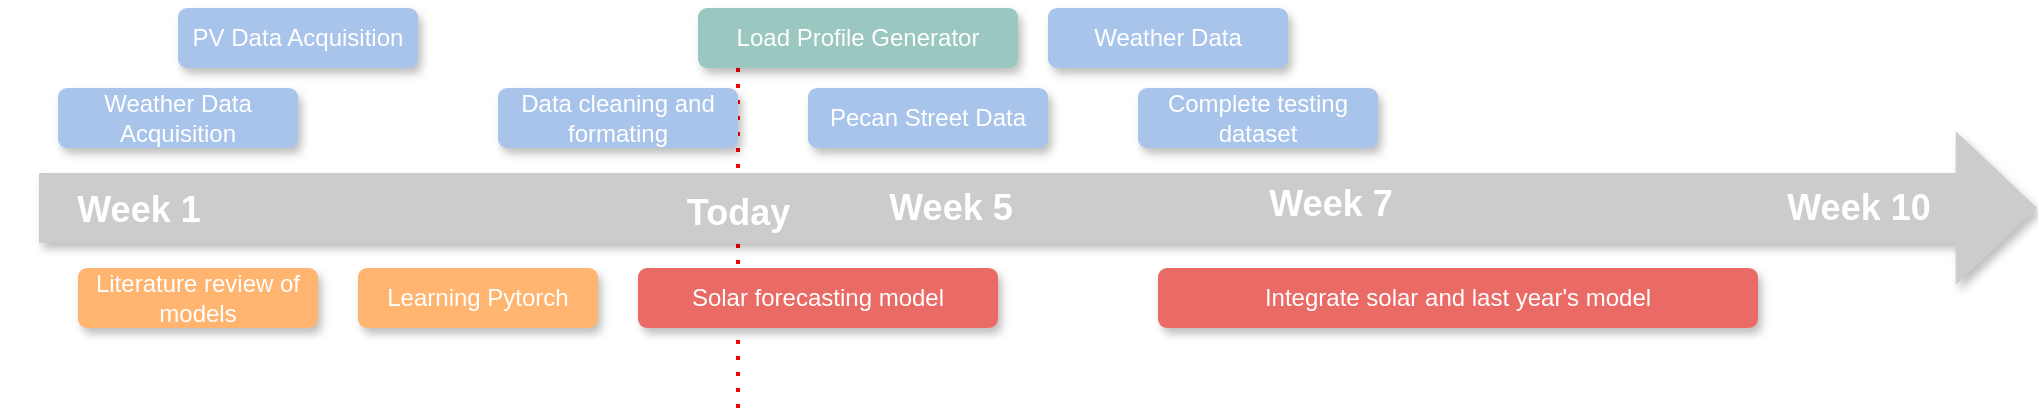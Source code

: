 <mxfile version="19.0.3" type="device"><diagram id="2zuRxpaRy5tDfPcg10_o" name="Page-1"><mxGraphModel dx="1006" dy="788" grid="1" gridSize="10" guides="1" tooltips="1" connect="1" arrows="1" fold="1" page="1" pageScale="1" pageWidth="850" pageHeight="1100" math="0" shadow="0"><root><mxCell id="0"/><mxCell id="1" parent="0"/><mxCell id="C7o7GM_A1cf5W3m4H_xl-22" value="" style="endArrow=none;dashed=1;html=1;dashPattern=1 3;strokeWidth=2;rounded=0;fontSize=18;strokeColor=#FF0000;" parent="1" edge="1"><mxGeometry width="50" height="50" relative="1" as="geometry"><mxPoint x="390" y="560" as="sourcePoint"/><mxPoint x="390" y="360" as="targetPoint"/></mxGeometry></mxCell><mxCell id="C7o7GM_A1cf5W3m4H_xl-1" value="" style="shape=flexArrow;endArrow=classic;html=1;rounded=0;endWidth=41;endSize=13.22;width=35;startArrow=none;fillColor=#CCCCCC;strokeColor=none;shadow=1;" parent="1" edge="1"><mxGeometry width="50" height="50" relative="1" as="geometry"><mxPoint x="40" y="460" as="sourcePoint"/><mxPoint x="1040" y="460" as="targetPoint"/></mxGeometry></mxCell><mxCell id="C7o7GM_A1cf5W3m4H_xl-21" value="&lt;b&gt;Week 5&lt;/b&gt;" style="edgeLabel;html=1;align=center;verticalAlign=middle;resizable=0;points=[];fontSize=18;labelBackgroundColor=none;fontColor=#FFFFFF;" parent="C7o7GM_A1cf5W3m4H_xl-1" vertex="1" connectable="0"><mxGeometry x="-0.088" y="6" relative="1" as="geometry"><mxPoint y="6" as="offset"/></mxGeometry></mxCell><mxCell id="C7o7GM_A1cf5W3m4H_xl-24" value="&lt;b&gt;Week 7&lt;/b&gt;" style="edgeLabel;html=1;align=center;verticalAlign=middle;resizable=0;points=[];fontSize=18;labelBackgroundColor=none;fontColor=#FFFFFF;" parent="C7o7GM_A1cf5W3m4H_xl-1" vertex="1" connectable="0"><mxGeometry x="0.291" y="2" relative="1" as="geometry"><mxPoint as="offset"/></mxGeometry></mxCell><mxCell id="C7o7GM_A1cf5W3m4H_xl-26" value="&lt;b&gt;Week 10&lt;/b&gt;" style="edgeLabel;html=1;align=center;verticalAlign=middle;resizable=0;points=[];fontSize=18;labelBackgroundColor=none;fontColor=#FFFFFF;" parent="C7o7GM_A1cf5W3m4H_xl-1" vertex="1" connectable="0"><mxGeometry x="0.629" y="4" relative="1" as="geometry"><mxPoint x="95" y="4" as="offset"/></mxGeometry></mxCell><mxCell id="C7o7GM_A1cf5W3m4H_xl-27" value="Today" style="edgeLabel;align=center;verticalAlign=middle;resizable=0;points=[];fontSize=18;labelBackgroundColor=none;fontColor=#FFFFFF;fontStyle=1" parent="C7o7GM_A1cf5W3m4H_xl-1" vertex="1" connectable="0"><mxGeometry x="-0.582" y="2" relative="1" as="geometry"><mxPoint x="141" y="2" as="offset"/></mxGeometry></mxCell><mxCell id="C7o7GM_A1cf5W3m4H_xl-28" value="&lt;font style=&quot;font-size: 18px;&quot;&gt;&lt;b&gt;Week 1&lt;/b&gt;&lt;/font&gt;" style="edgeLabel;html=1;align=center;verticalAlign=middle;resizable=0;points=[];labelBackgroundColor=none;fontColor=#FFFFFF;" parent="C7o7GM_A1cf5W3m4H_xl-1" vertex="1" connectable="0"><mxGeometry x="-0.927" y="-1" relative="1" as="geometry"><mxPoint x="13" as="offset"/></mxGeometry></mxCell><mxCell id="C7o7GM_A1cf5W3m4H_xl-2" value="&lt;font color=&quot;#ffffff&quot;&gt;PV Data Acquisition&lt;/font&gt;" style="rounded=1;whiteSpace=wrap;html=1;fillColor=#A9C4EB;strokeColor=none;shadow=1;" parent="1" vertex="1"><mxGeometry x="110" y="360" width="120" height="30" as="geometry"/></mxCell><mxCell id="C7o7GM_A1cf5W3m4H_xl-3" value="&lt;font color=&quot;#ffffff&quot;&gt;Weather Data Acquisition&lt;/font&gt;" style="rounded=1;whiteSpace=wrap;html=1;fillColor=#A9C4EB;strokeColor=none;shadow=1;" parent="1" vertex="1"><mxGeometry x="50" y="400" width="120" height="30" as="geometry"/></mxCell><mxCell id="C7o7GM_A1cf5W3m4H_xl-4" value="Data cleaning and formating" style="rounded=1;whiteSpace=wrap;html=1;shadow=1;fillColor=#A9C4EB;strokeColor=none;fontColor=#FFFFFF;" parent="1" vertex="1"><mxGeometry x="270" y="400" width="120" height="30" as="geometry"/></mxCell><mxCell id="C7o7GM_A1cf5W3m4H_xl-5" value="Literature review of models" style="rounded=1;whiteSpace=wrap;html=1;fillColor=#FFB570;shadow=1;strokeColor=none;fontColor=#FFFFFF;" parent="1" vertex="1"><mxGeometry x="60" y="490" width="120" height="30" as="geometry"/></mxCell><mxCell id="C7o7GM_A1cf5W3m4H_xl-6" value="Learning Pytorch" style="rounded=1;whiteSpace=wrap;html=1;fillColor=#FFB570;shadow=1;strokeColor=none;fontColor=#FFFFFF;" parent="1" vertex="1"><mxGeometry x="200" y="490" width="120" height="30" as="geometry"/></mxCell><mxCell id="C7o7GM_A1cf5W3m4H_xl-7" value="Pecan Street Data" style="rounded=1;whiteSpace=wrap;html=1;fillColor=#A9C4EB;strokeColor=none;shadow=1;fontColor=#FFFFFF;" parent="1" vertex="1"><mxGeometry x="425" y="400" width="120" height="30" as="geometry"/></mxCell><mxCell id="C7o7GM_A1cf5W3m4H_xl-8" value="Load Profile Generator" style="rounded=1;whiteSpace=wrap;html=1;fillColor=#9AC7BF;shadow=1;strokeColor=none;fontColor=#FFFFFF;" parent="1" vertex="1"><mxGeometry x="370" y="360" width="160" height="30" as="geometry"/></mxCell><mxCell id="C7o7GM_A1cf5W3m4H_xl-9" value="Weather Data" style="rounded=1;whiteSpace=wrap;html=1;fillColor=#A9C4EB;strokeColor=none;shadow=1;fontColor=#FFFFFF;" parent="1" vertex="1"><mxGeometry x="545" y="360" width="120" height="30" as="geometry"/></mxCell><mxCell id="C7o7GM_A1cf5W3m4H_xl-10" value="Solar forecasting model" style="rounded=1;whiteSpace=wrap;html=1;shadow=1;strokeColor=none;fillColor=#EA6B66;fontColor=#FFFFFF;" parent="1" vertex="1"><mxGeometry x="340" y="490" width="180" height="30" as="geometry"/></mxCell><mxCell id="C7o7GM_A1cf5W3m4H_xl-11" value="Integrate solar and last year's model" style="rounded=1;whiteSpace=wrap;html=1;shadow=1;strokeColor=none;fillColor=#EA6B66;fontColor=#FFFFFF;" parent="1" vertex="1"><mxGeometry x="600" y="490" width="300" height="30" as="geometry"/></mxCell><mxCell id="C7o7GM_A1cf5W3m4H_xl-12" value="Complete testing dataset" style="rounded=1;whiteSpace=wrap;html=1;fillColor=#A9C4EB;strokeColor=none;shadow=1;fontColor=#FFFFFF;" parent="1" vertex="1"><mxGeometry x="590" y="400" width="120" height="30" as="geometry"/></mxCell><mxCell id="C7o7GM_A1cf5W3m4H_xl-16" value="" style="shape=flexArrow;endArrow=none;html=1;rounded=0;endWidth=41;endSize=13.22;width=35;" parent="1" edge="1"><mxGeometry width="50" height="50" relative="1" as="geometry"><mxPoint x="40" y="460" as="sourcePoint"/><mxPoint x="40" y="460" as="targetPoint"/></mxGeometry></mxCell></root></mxGraphModel></diagram></mxfile>